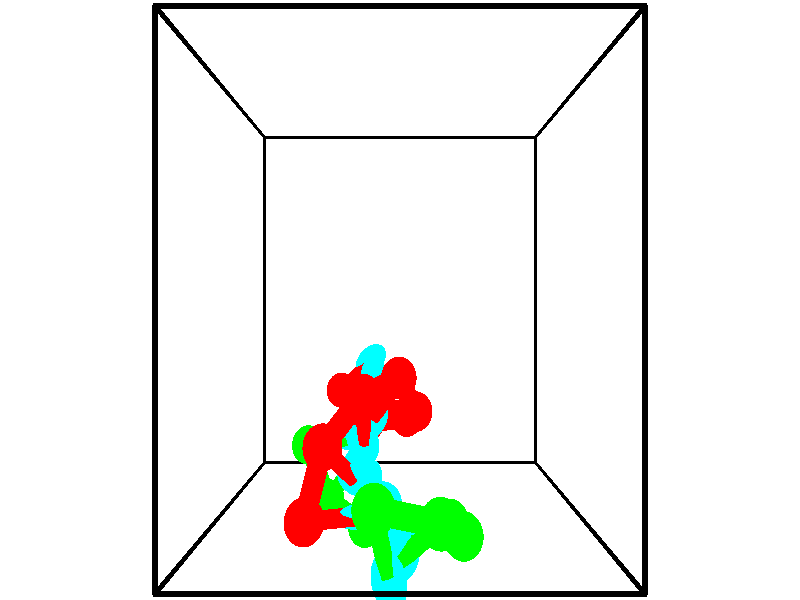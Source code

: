 // switches for output
#declare DRAW_BASES = 1; // possible values are 0, 1; only relevant for DNA ribbons
#declare DRAW_BASES_TYPE = 3; // possible values are 1, 2, 3; only relevant for DNA ribbons
#declare DRAW_FOG = 0; // set to 1 to enable fog

#include "colors.inc"

#include "transforms.inc"
background { rgb <1, 1, 1>}

#default {
   normal{
       ripples 0.25
       frequency 0.20
       turbulence 0.2
       lambda 5
   }
	finish {
		phong 0.1
		phong_size 40.
	}
}

// original window dimensions: 1024x640


// camera settings

camera {
	sky <-0, 1, 0>
	up <-0, 1, 0>
	right 1.6 * <1, 0, 0>
	location <2.5, 2.5, 11.1562>
	look_at <2.5, 2.5, 2.5>
	direction <0, 0, -8.6562>
	angle 67.0682
}


# declare cpy_camera_pos = <2.5, 2.5, 11.1562>;
# if (DRAW_FOG = 1)
fog {
	fog_type 2
	up vnormalize(cpy_camera_pos)
	color rgbt<1,1,1,0.3>
	distance 1e-5
	fog_alt 3e-3
	fog_offset 4
}
# end


// LIGHTS

# declare lum = 6;
global_settings {
	ambient_light rgb lum * <0.05, 0.05, 0.05>
	max_trace_level 15
}# declare cpy_direct_light_amount = 0.25;
light_source
{	1000 * <-1, -1, 1>,
	rgb lum * cpy_direct_light_amount
	parallel
}

light_source
{	1000 * <1, 1, -1>,
	rgb lum * cpy_direct_light_amount
	parallel
}

// strand 0

// nucleotide -1

// particle -1
sphere {
	<1.483539, 1.197814, 0.698345> 0.250000
	pigment { color rgbt <1,0,0,0> }
	no_shadow
}
cylinder {
	<1.779991, 1.450871, 0.788223>,  <1.957863, 1.602705, 0.842150>, 0.100000
	pigment { color rgbt <1,0,0,0> }
	no_shadow
}
cylinder {
	<1.779991, 1.450871, 0.788223>,  <1.483539, 1.197814, 0.698345>, 0.100000
	pigment { color rgbt <1,0,0,0> }
	no_shadow
}

// particle -1
sphere {
	<1.779991, 1.450871, 0.788223> 0.100000
	pigment { color rgbt <1,0,0,0> }
	no_shadow
}
sphere {
	0, 1
	scale<0.080000,0.200000,0.300000>
	matrix <0.012047, -0.347166, 0.937726,
		0.671252, -0.692271, -0.264917,
		0.741131, 0.632643, 0.224696,
		2.002331, 1.640663, 0.855632>
	pigment { color rgbt <0,1,1,0> }
	no_shadow
}
cylinder {
	<1.974705, 0.785164, 1.103321>,  <1.483539, 1.197814, 0.698345>, 0.130000
	pigment { color rgbt <1,0,0,0> }
	no_shadow
}

// nucleotide -1

// particle -1
sphere {
	<1.974705, 0.785164, 1.103321> 0.250000
	pigment { color rgbt <1,0,0,0> }
	no_shadow
}
cylinder {
	<2.021512, 1.171635, 1.195244>,  <2.049597, 1.403517, 1.250398>, 0.100000
	pigment { color rgbt <1,0,0,0> }
	no_shadow
}
cylinder {
	<2.021512, 1.171635, 1.195244>,  <1.974705, 0.785164, 1.103321>, 0.100000
	pigment { color rgbt <1,0,0,0> }
	no_shadow
}

// particle -1
sphere {
	<2.021512, 1.171635, 1.195244> 0.100000
	pigment { color rgbt <1,0,0,0> }
	no_shadow
}
sphere {
	0, 1
	scale<0.080000,0.200000,0.300000>
	matrix <-0.032585, -0.227538, 0.973224,
		0.992595, -0.121374, 0.004857,
		0.117019, 0.966175, 0.229808,
		2.056618, 1.461487, 1.264186>
	pigment { color rgbt <0,1,1,0> }
	no_shadow
}
cylinder {
	<2.606945, 0.923742, 1.474058>,  <1.974705, 0.785164, 1.103321>, 0.130000
	pigment { color rgbt <1,0,0,0> }
	no_shadow
}

// nucleotide -1

// particle -1
sphere {
	<2.606945, 0.923742, 1.474058> 0.250000
	pigment { color rgbt <1,0,0,0> }
	no_shadow
}
cylinder {
	<2.284428, 1.141430, 1.566765>,  <2.090917, 1.272042, 1.622389>, 0.100000
	pigment { color rgbt <1,0,0,0> }
	no_shadow
}
cylinder {
	<2.284428, 1.141430, 1.566765>,  <2.606945, 0.923742, 1.474058>, 0.100000
	pigment { color rgbt <1,0,0,0> }
	no_shadow
}

// particle -1
sphere {
	<2.284428, 1.141430, 1.566765> 0.100000
	pigment { color rgbt <1,0,0,0> }
	no_shadow
}
sphere {
	0, 1
	scale<0.080000,0.200000,0.300000>
	matrix <-0.068757, -0.475392, 0.877083,
		0.587505, 0.691251, 0.420725,
		-0.806294, 0.544219, 0.231767,
		2.042539, 1.304695, 1.636295>
	pigment { color rgbt <0,1,1,0> }
	no_shadow
}
cylinder {
	<2.736185, 1.105815, 2.096369>,  <2.606945, 0.923742, 1.474058>, 0.130000
	pigment { color rgbt <1,0,0,0> }
	no_shadow
}

// nucleotide -1

// particle -1
sphere {
	<2.736185, 1.105815, 2.096369> 0.250000
	pigment { color rgbt <1,0,0,0> }
	no_shadow
}
cylinder {
	<2.341067, 1.161900, 2.069237>,  <2.103996, 1.195550, 2.052958>, 0.100000
	pigment { color rgbt <1,0,0,0> }
	no_shadow
}
cylinder {
	<2.341067, 1.161900, 2.069237>,  <2.736185, 1.105815, 2.096369>, 0.100000
	pigment { color rgbt <1,0,0,0> }
	no_shadow
}

// particle -1
sphere {
	<2.341067, 1.161900, 2.069237> 0.100000
	pigment { color rgbt <1,0,0,0> }
	no_shadow
}
sphere {
	0, 1
	scale<0.080000,0.200000,0.300000>
	matrix <-0.111021, -0.328370, 0.938002,
		0.109246, 0.934084, 0.339928,
		-0.987795, 0.140212, -0.067830,
		2.044728, 1.203963, 2.048888>
	pigment { color rgbt <0,1,1,0> }
	no_shadow
}
cylinder {
	<2.483716, 1.584615, 2.652297>,  <2.736185, 1.105815, 2.096369>, 0.130000
	pigment { color rgbt <1,0,0,0> }
	no_shadow
}

// nucleotide -1

// particle -1
sphere {
	<2.483716, 1.584615, 2.652297> 0.250000
	pigment { color rgbt <1,0,0,0> }
	no_shadow
}
cylinder {
	<2.259912, 1.276684, 2.529457>,  <2.125629, 1.091925, 2.455753>, 0.100000
	pigment { color rgbt <1,0,0,0> }
	no_shadow
}
cylinder {
	<2.259912, 1.276684, 2.529457>,  <2.483716, 1.584615, 2.652297>, 0.100000
	pigment { color rgbt <1,0,0,0> }
	no_shadow
}

// particle -1
sphere {
	<2.259912, 1.276684, 2.529457> 0.100000
	pigment { color rgbt <1,0,0,0> }
	no_shadow
}
sphere {
	0, 1
	scale<0.080000,0.200000,0.300000>
	matrix <-0.006955, -0.366151, 0.930530,
		-0.828793, 0.522778, 0.199511,
		-0.559511, -0.769829, -0.307099,
		2.092059, 1.045735, 2.437327>
	pigment { color rgbt <0,1,1,0> }
	no_shadow
}
cylinder {
	<1.999032, 1.437941, 3.171642>,  <2.483716, 1.584615, 2.652297>, 0.130000
	pigment { color rgbt <1,0,0,0> }
	no_shadow
}

// nucleotide -1

// particle -1
sphere {
	<1.999032, 1.437941, 3.171642> 0.250000
	pigment { color rgbt <1,0,0,0> }
	no_shadow
}
cylinder {
	<2.008645, 1.091885, 2.971260>,  <2.014412, 0.884251, 2.851031>, 0.100000
	pigment { color rgbt <1,0,0,0> }
	no_shadow
}
cylinder {
	<2.008645, 1.091885, 2.971260>,  <1.999032, 1.437941, 3.171642>, 0.100000
	pigment { color rgbt <1,0,0,0> }
	no_shadow
}

// particle -1
sphere {
	<2.008645, 1.091885, 2.971260> 0.100000
	pigment { color rgbt <1,0,0,0> }
	no_shadow
}
sphere {
	0, 1
	scale<0.080000,0.200000,0.300000>
	matrix <-0.080846, -0.501140, 0.861582,
		-0.996437, 0.019797, -0.081985,
		0.024030, -0.865140, -0.500954,
		2.015854, 0.832343, 2.820974>
	pigment { color rgbt <0,1,1,0> }
	no_shadow
}
cylinder {
	<1.517912, 0.944536, 3.511830>,  <1.999032, 1.437941, 3.171642>, 0.130000
	pigment { color rgbt <1,0,0,0> }
	no_shadow
}

// nucleotide -1

// particle -1
sphere {
	<1.517912, 0.944536, 3.511830> 0.250000
	pigment { color rgbt <1,0,0,0> }
	no_shadow
}
cylinder {
	<1.743579, 0.691887, 3.299126>,  <1.878979, 0.540298, 3.171503>, 0.100000
	pigment { color rgbt <1,0,0,0> }
	no_shadow
}
cylinder {
	<1.743579, 0.691887, 3.299126>,  <1.517912, 0.944536, 3.511830>, 0.100000
	pigment { color rgbt <1,0,0,0> }
	no_shadow
}

// particle -1
sphere {
	<1.743579, 0.691887, 3.299126> 0.100000
	pigment { color rgbt <1,0,0,0> }
	no_shadow
}
sphere {
	0, 1
	scale<0.080000,0.200000,0.300000>
	matrix <0.096501, -0.589186, 0.802214,
		-0.820002, -0.503898, -0.271447,
		0.564167, -0.631623, -0.531760,
		1.912829, 0.502400, 3.139597>
	pigment { color rgbt <0,1,1,0> }
	no_shadow
}
cylinder {
	<1.308056, 0.201371, 3.654836>,  <1.517912, 0.944536, 3.511830>, 0.130000
	pigment { color rgbt <1,0,0,0> }
	no_shadow
}

// nucleotide -1

// particle -1
sphere {
	<1.308056, 0.201371, 3.654836> 0.250000
	pigment { color rgbt <1,0,0,0> }
	no_shadow
}
cylinder {
	<1.690250, 0.200348, 3.536827>,  <1.919567, 0.199734, 3.466022>, 0.100000
	pigment { color rgbt <1,0,0,0> }
	no_shadow
}
cylinder {
	<1.690250, 0.200348, 3.536827>,  <1.308056, 0.201371, 3.654836>, 0.100000
	pigment { color rgbt <1,0,0,0> }
	no_shadow
}

// particle -1
sphere {
	<1.690250, 0.200348, 3.536827> 0.100000
	pigment { color rgbt <1,0,0,0> }
	no_shadow
}
sphere {
	0, 1
	scale<0.080000,0.200000,0.300000>
	matrix <0.235090, -0.597586, 0.766566,
		-0.178262, -0.801801, -0.570384,
		0.955487, -0.002558, -0.295022,
		1.976897, 0.199580, 3.448320>
	pigment { color rgbt <0,1,1,0> }
	no_shadow
}
// strand 1

// nucleotide -1

// particle -1
sphere {
	<2.202613, 0.527201, 4.360590> 0.250000
	pigment { color rgbt <0,1,0,0> }
	no_shadow
}
cylinder {
	<2.301254, 0.139736, 4.348701>,  <2.360439, -0.092742, 4.341568>, 0.100000
	pigment { color rgbt <0,1,0,0> }
	no_shadow
}
cylinder {
	<2.301254, 0.139736, 4.348701>,  <2.202613, 0.527201, 4.360590>, 0.100000
	pigment { color rgbt <0,1,0,0> }
	no_shadow
}

// particle -1
sphere {
	<2.301254, 0.139736, 4.348701> 0.100000
	pigment { color rgbt <0,1,0,0> }
	no_shadow
}
sphere {
	0, 1
	scale<0.080000,0.200000,0.300000>
	matrix <-0.027645, 0.023625, -0.999339,
		0.968722, 0.247261, -0.020953,
		0.246603, -0.968661, -0.029721,
		2.375235, -0.150862, 4.339785>
	pigment { color rgbt <0,1,1,0> }
	no_shadow
}
cylinder {
	<2.971015, 0.354283, 4.217568>,  <2.202613, 0.527201, 4.360590>, 0.130000
	pigment { color rgbt <0,1,0,0> }
	no_shadow
}

// nucleotide -1

// particle -1
sphere {
	<2.971015, 0.354283, 4.217568> 0.250000
	pigment { color rgbt <0,1,0,0> }
	no_shadow
}
cylinder {
	<2.684753, 0.099285, 4.103416>,  <2.512997, -0.053713, 4.034925>, 0.100000
	pigment { color rgbt <0,1,0,0> }
	no_shadow
}
cylinder {
	<2.684753, 0.099285, 4.103416>,  <2.971015, 0.354283, 4.217568>, 0.100000
	pigment { color rgbt <0,1,0,0> }
	no_shadow
}

// particle -1
sphere {
	<2.684753, 0.099285, 4.103416> 0.100000
	pigment { color rgbt <0,1,0,0> }
	no_shadow
}
sphere {
	0, 1
	scale<0.080000,0.200000,0.300000>
	matrix <0.248132, 0.149884, -0.957061,
		0.652895, -0.755735, 0.050918,
		-0.715653, -0.637494, -0.285380,
		2.470057, -0.091963, 4.017802>
	pigment { color rgbt <0,1,1,0> }
	no_shadow
}
cylinder {
	<3.285694, 0.057574, 3.663724>,  <2.971015, 0.354283, 4.217568>, 0.130000
	pigment { color rgbt <0,1,0,0> }
	no_shadow
}

// nucleotide -1

// particle -1
sphere {
	<3.285694, 0.057574, 3.663724> 0.250000
	pigment { color rgbt <0,1,0,0> }
	no_shadow
}
cylinder {
	<2.888187, 0.035599, 3.624924>,  <2.649683, 0.022413, 3.601644>, 0.100000
	pigment { color rgbt <0,1,0,0> }
	no_shadow
}
cylinder {
	<2.888187, 0.035599, 3.624924>,  <3.285694, 0.057574, 3.663724>, 0.100000
	pigment { color rgbt <0,1,0,0> }
	no_shadow
}

// particle -1
sphere {
	<2.888187, 0.035599, 3.624924> 0.100000
	pigment { color rgbt <0,1,0,0> }
	no_shadow
}
sphere {
	0, 1
	scale<0.080000,0.200000,0.300000>
	matrix <0.082155, 0.227230, -0.970370,
		0.075351, -0.972290, -0.221300,
		-0.993767, -0.054937, -0.097001,
		2.590057, 0.019117, 3.595823>
	pigment { color rgbt <0,1,1,0> }
	no_shadow
}
cylinder {
	<3.189869, -0.024688, 2.902245>,  <3.285694, 0.057574, 3.663724>, 0.130000
	pigment { color rgbt <0,1,0,0> }
	no_shadow
}

// nucleotide -1

// particle -1
sphere {
	<3.189869, -0.024688, 2.902245> 0.250000
	pigment { color rgbt <0,1,0,0> }
	no_shadow
}
cylinder {
	<2.822983, 0.034801, 3.050079>,  <2.602851, 0.070495, 3.138780>, 0.100000
	pigment { color rgbt <0,1,0,0> }
	no_shadow
}
cylinder {
	<2.822983, 0.034801, 3.050079>,  <3.189869, -0.024688, 2.902245>, 0.100000
	pigment { color rgbt <0,1,0,0> }
	no_shadow
}

// particle -1
sphere {
	<2.822983, 0.034801, 3.050079> 0.100000
	pigment { color rgbt <0,1,0,0> }
	no_shadow
}
sphere {
	0, 1
	scale<0.080000,0.200000,0.300000>
	matrix <-0.256890, 0.488283, -0.834019,
		-0.304502, -0.859919, -0.409656,
		-0.917217, 0.148724, 0.369587,
		2.547818, 0.079418, 3.160955>
	pigment { color rgbt <0,1,1,0> }
	no_shadow
}
cylinder {
	<2.669298, -0.259375, 2.446565>,  <3.189869, -0.024688, 2.902245>, 0.130000
	pigment { color rgbt <0,1,0,0> }
	no_shadow
}

// nucleotide -1

// particle -1
sphere {
	<2.669298, -0.259375, 2.446565> 0.250000
	pigment { color rgbt <0,1,0,0> }
	no_shadow
}
cylinder {
	<2.457338, 0.006092, 2.657753>,  <2.330163, 0.165372, 2.784466>, 0.100000
	pigment { color rgbt <0,1,0,0> }
	no_shadow
}
cylinder {
	<2.457338, 0.006092, 2.657753>,  <2.669298, -0.259375, 2.446565>, 0.100000
	pigment { color rgbt <0,1,0,0> }
	no_shadow
}

// particle -1
sphere {
	<2.457338, 0.006092, 2.657753> 0.100000
	pigment { color rgbt <0,1,0,0> }
	no_shadow
}
sphere {
	0, 1
	scale<0.080000,0.200000,0.300000>
	matrix <-0.315254, 0.423796, -0.849124,
		-0.787287, -0.616395, -0.015346,
		-0.529899, 0.663667, 0.527970,
		2.298368, 0.205192, 2.816144>
	pigment { color rgbt <0,1,1,0> }
	no_shadow
}
cylinder {
	<1.979932, -0.295647, 2.216120>,  <2.669298, -0.259375, 2.446565>, 0.130000
	pigment { color rgbt <0,1,0,0> }
	no_shadow
}

// nucleotide -1

// particle -1
sphere {
	<1.979932, -0.295647, 2.216120> 0.250000
	pigment { color rgbt <0,1,0,0> }
	no_shadow
}
cylinder {
	<2.022406, 0.066475, 2.380630>,  <2.047890, 0.283748, 2.479337>, 0.100000
	pigment { color rgbt <0,1,0,0> }
	no_shadow
}
cylinder {
	<2.022406, 0.066475, 2.380630>,  <1.979932, -0.295647, 2.216120>, 0.100000
	pigment { color rgbt <0,1,0,0> }
	no_shadow
}

// particle -1
sphere {
	<2.022406, 0.066475, 2.380630> 0.100000
	pigment { color rgbt <0,1,0,0> }
	no_shadow
}
sphere {
	0, 1
	scale<0.080000,0.200000,0.300000>
	matrix <-0.369110, 0.419950, -0.829096,
		-0.923300, -0.063770, 0.378749,
		0.106185, 0.905304, 0.411278,
		2.054261, 0.338066, 2.504014>
	pigment { color rgbt <0,1,1,0> }
	no_shadow
}
cylinder {
	<1.417022, 0.007958, 2.109383>,  <1.979932, -0.295647, 2.216120>, 0.130000
	pigment { color rgbt <0,1,0,0> }
	no_shadow
}

// nucleotide -1

// particle -1
sphere {
	<1.417022, 0.007958, 2.109383> 0.250000
	pigment { color rgbt <0,1,0,0> }
	no_shadow
}
cylinder {
	<1.682150, 0.303650, 2.157066>,  <1.841226, 0.481065, 2.185676>, 0.100000
	pigment { color rgbt <0,1,0,0> }
	no_shadow
}
cylinder {
	<1.682150, 0.303650, 2.157066>,  <1.417022, 0.007958, 2.109383>, 0.100000
	pigment { color rgbt <0,1,0,0> }
	no_shadow
}

// particle -1
sphere {
	<1.682150, 0.303650, 2.157066> 0.100000
	pigment { color rgbt <0,1,0,0> }
	no_shadow
}
sphere {
	0, 1
	scale<0.080000,0.200000,0.300000>
	matrix <-0.273462, 0.387187, -0.880514,
		-0.697058, 0.551022, 0.458786,
		0.662819, 0.739230, 0.119208,
		1.880996, 0.525419, 2.192829>
	pigment { color rgbt <0,1,1,0> }
	no_shadow
}
cylinder {
	<1.070581, 0.618112, 1.745319>,  <1.417022, 0.007958, 2.109383>, 0.130000
	pigment { color rgbt <0,1,0,0> }
	no_shadow
}

// nucleotide -1

// particle -1
sphere {
	<1.070581, 0.618112, 1.745319> 0.250000
	pigment { color rgbt <0,1,0,0> }
	no_shadow
}
cylinder {
	<1.460133, 0.684372, 1.807442>,  <1.693864, 0.724128, 1.844715>, 0.100000
	pigment { color rgbt <0,1,0,0> }
	no_shadow
}
cylinder {
	<1.460133, 0.684372, 1.807442>,  <1.070581, 0.618112, 1.745319>, 0.100000
	pigment { color rgbt <0,1,0,0> }
	no_shadow
}

// particle -1
sphere {
	<1.460133, 0.684372, 1.807442> 0.100000
	pigment { color rgbt <0,1,0,0> }
	no_shadow
}
sphere {
	0, 1
	scale<0.080000,0.200000,0.300000>
	matrix <0.048182, 0.517634, -0.854244,
		-0.221897, 0.839413, 0.496132,
		0.973879, 0.165650, 0.155306,
		1.752296, 0.734067, 1.854033>
	pigment { color rgbt <0,1,1,0> }
	no_shadow
}
// box output
cylinder {
	<0.000000, 0.000000, 0.000000>,  <5.000000, 0.000000, 0.000000>, 0.025000
	pigment { color rgbt <0,0,0,0> }
	no_shadow
}
cylinder {
	<0.000000, 0.000000, 0.000000>,  <0.000000, 5.000000, 0.000000>, 0.025000
	pigment { color rgbt <0,0,0,0> }
	no_shadow
}
cylinder {
	<0.000000, 0.000000, 0.000000>,  <0.000000, 0.000000, 5.000000>, 0.025000
	pigment { color rgbt <0,0,0,0> }
	no_shadow
}
cylinder {
	<5.000000, 5.000000, 5.000000>,  <0.000000, 5.000000, 5.000000>, 0.025000
	pigment { color rgbt <0,0,0,0> }
	no_shadow
}
cylinder {
	<5.000000, 5.000000, 5.000000>,  <5.000000, 0.000000, 5.000000>, 0.025000
	pigment { color rgbt <0,0,0,0> }
	no_shadow
}
cylinder {
	<5.000000, 5.000000, 5.000000>,  <5.000000, 5.000000, 0.000000>, 0.025000
	pigment { color rgbt <0,0,0,0> }
	no_shadow
}
cylinder {
	<0.000000, 0.000000, 5.000000>,  <0.000000, 5.000000, 5.000000>, 0.025000
	pigment { color rgbt <0,0,0,0> }
	no_shadow
}
cylinder {
	<0.000000, 0.000000, 5.000000>,  <5.000000, 0.000000, 5.000000>, 0.025000
	pigment { color rgbt <0,0,0,0> }
	no_shadow
}
cylinder {
	<5.000000, 5.000000, 0.000000>,  <0.000000, 5.000000, 0.000000>, 0.025000
	pigment { color rgbt <0,0,0,0> }
	no_shadow
}
cylinder {
	<5.000000, 5.000000, 0.000000>,  <5.000000, 0.000000, 0.000000>, 0.025000
	pigment { color rgbt <0,0,0,0> }
	no_shadow
}
cylinder {
	<5.000000, 0.000000, 5.000000>,  <5.000000, 0.000000, 0.000000>, 0.025000
	pigment { color rgbt <0,0,0,0> }
	no_shadow
}
cylinder {
	<0.000000, 5.000000, 0.000000>,  <0.000000, 5.000000, 5.000000>, 0.025000
	pigment { color rgbt <0,0,0,0> }
	no_shadow
}
// end of box output
